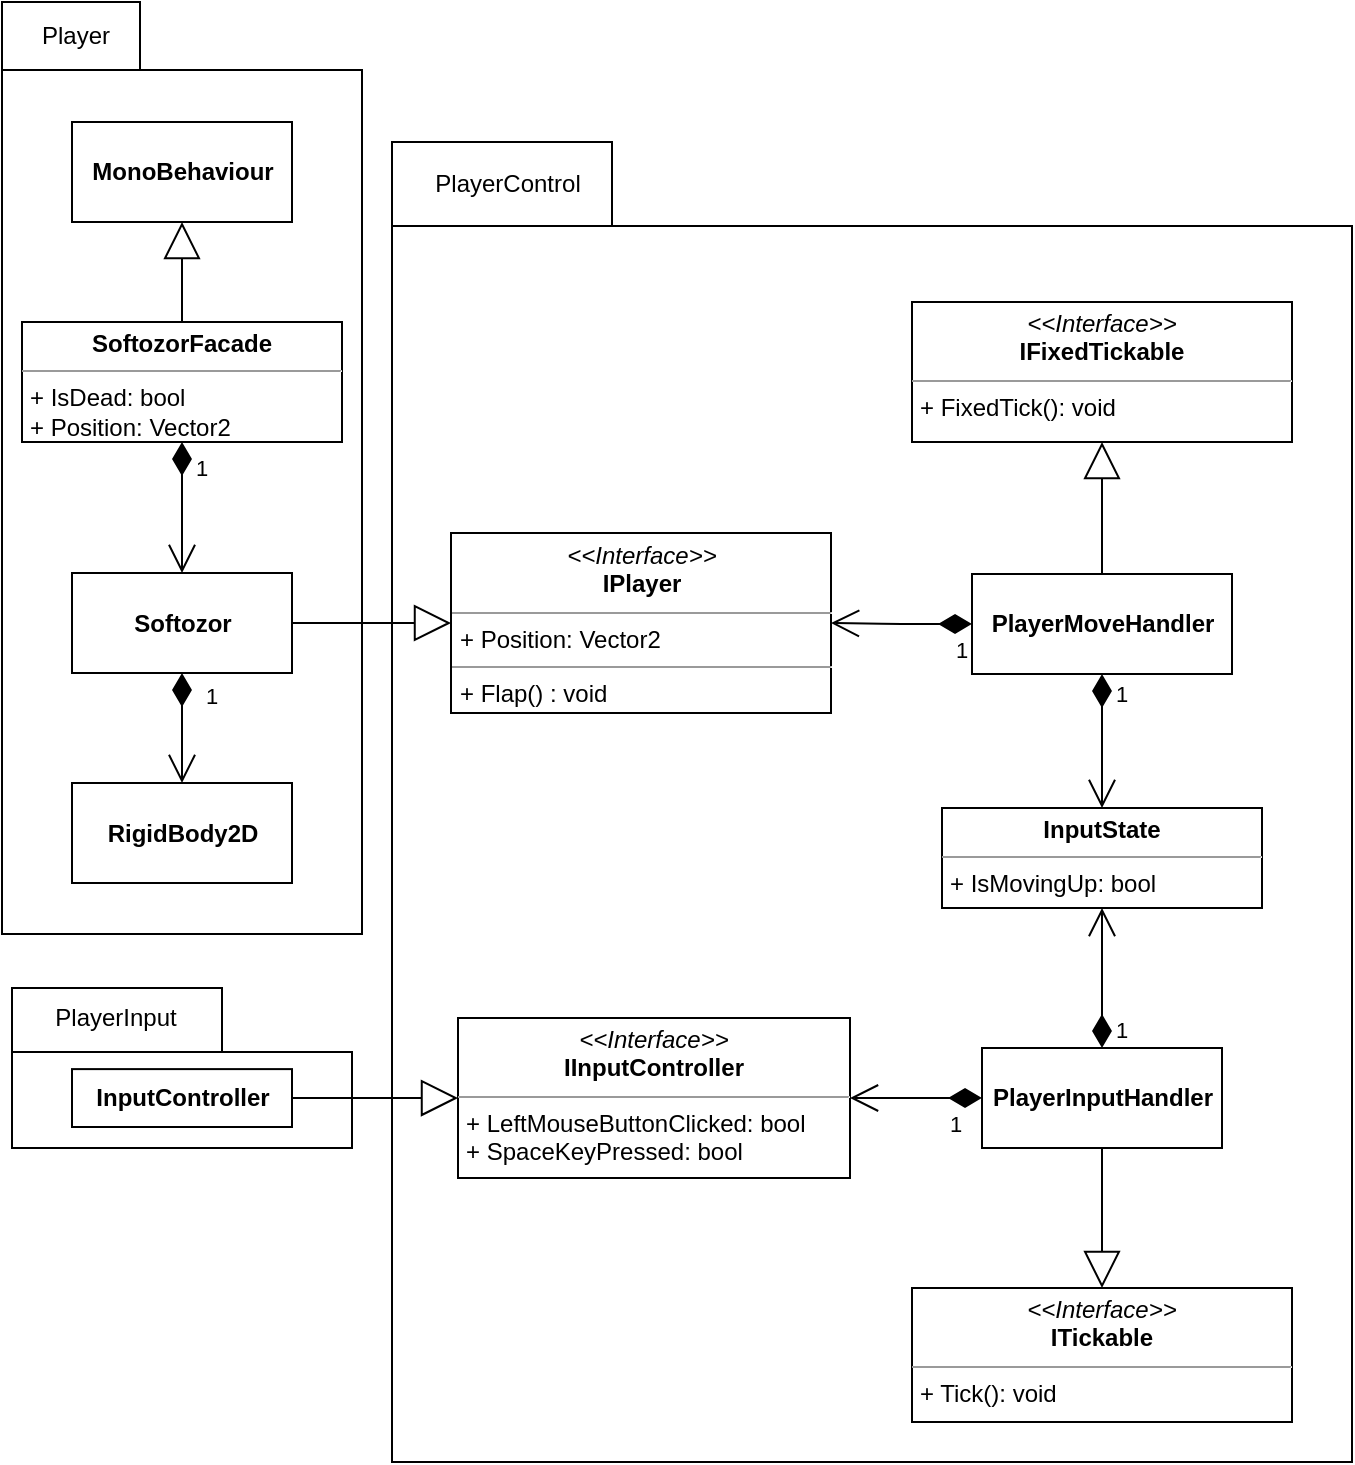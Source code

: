 <mxfile version="10.9.8" type="github"><diagram id="5QWx70jjApaeoW6ejvCs" name="Page-1"><mxGraphModel dx="1422" dy="764" grid="1" gridSize="10" guides="1" tooltips="1" connect="1" arrows="1" fold="1" page="1" pageScale="1" pageWidth="850" pageHeight="1100" math="0" shadow="0"><root><mxCell id="0"/><mxCell id="1" parent="0"/><mxCell id="ToaXeqqIe8jcYbMbpF-4-21" value="" style="group" parent="1" vertex="1" connectable="0"><mxGeometry x="320" y="100" width="480" height="660" as="geometry"/></mxCell><mxCell id="ToaXeqqIe8jcYbMbpF-4-19" value="" style="shape=folder;fontStyle=1;spacingTop=10;tabWidth=110;tabHeight=42;tabPosition=left;html=1;" parent="ToaXeqqIe8jcYbMbpF-4-21" vertex="1"><mxGeometry width="480" height="660" as="geometry"/></mxCell><mxCell id="ToaXeqqIe8jcYbMbpF-4-20" value="PlayerControl" style="text;html=1;strokeColor=none;fillColor=none;align=center;verticalAlign=middle;whiteSpace=wrap;rounded=0;" parent="ToaXeqqIe8jcYbMbpF-4-21" vertex="1"><mxGeometry x="27.575" y="6" width="59.836" height="30" as="geometry"/></mxCell><mxCell id="ToaXeqqIe8jcYbMbpF-4-16" value="&lt;p style=&quot;margin: 0px ; margin-top: 4px ; text-align: center&quot;&gt;&lt;i&gt;&amp;lt;&amp;lt;Interface&amp;gt;&amp;gt;&lt;/i&gt;&lt;br&gt;&lt;b&gt;IInputController&lt;/b&gt;&lt;/p&gt;&lt;hr size=&quot;1&quot;&gt;&lt;p style=&quot;margin: 0px ; margin-left: 4px&quot;&gt;+ LeftMouseButtonClicked: bool&lt;br&gt;+ SpaceKeyPressed: bool&lt;/p&gt;" style="verticalAlign=top;align=left;overflow=fill;fontSize=12;fontFamily=Helvetica;html=1;" parent="ToaXeqqIe8jcYbMbpF-4-21" vertex="1"><mxGeometry x="33" y="438" width="196" height="80" as="geometry"/></mxCell><mxCell id="sqRLTa8gp-3EBymDpfs5-2" value="&lt;p style=&quot;margin: 0px ; margin-top: 4px ; text-align: center&quot;&gt;&lt;i&gt;&amp;lt;&amp;lt;Interface&amp;gt;&amp;gt;&lt;/i&gt;&lt;br&gt;&lt;b&gt;IPlayer&lt;/b&gt;&lt;/p&gt;&lt;hr size=&quot;1&quot;&gt;&lt;p style=&quot;margin: 0px ; margin-left: 4px&quot;&gt;+ Position: Vector2&lt;br&gt;&lt;/p&gt;&lt;hr size=&quot;1&quot;&gt;&lt;p style=&quot;margin: 0px ; margin-left: 4px&quot;&gt;+ Flap() : void&lt;br&gt;&lt;br&gt;&lt;/p&gt;" style="verticalAlign=top;align=left;overflow=fill;fontSize=12;fontFamily=Helvetica;html=1;" vertex="1" parent="ToaXeqqIe8jcYbMbpF-4-21"><mxGeometry x="29.5" y="195.5" width="190" height="90" as="geometry"/></mxCell><mxCell id="ToaXeqqIe8jcYbMbpF-4-5" value="&lt;b&gt;PlayerMoveHandler&lt;/b&gt;" style="html=1;" parent="1" vertex="1"><mxGeometry x="610" y="316" width="130" height="50" as="geometry"/></mxCell><mxCell id="ToaXeqqIe8jcYbMbpF-4-6" value="&lt;p style=&quot;margin: 0px ; margin-top: 4px ; text-align: center&quot;&gt;&lt;i&gt;&amp;lt;&amp;lt;Interface&amp;gt;&amp;gt;&lt;/i&gt;&lt;br&gt;&lt;b&gt;IFixedTickable&lt;/b&gt;&lt;/p&gt;&lt;hr size=&quot;1&quot;&gt;&lt;p style=&quot;margin: 0px ; margin-left: 4px&quot;&gt;&lt;/p&gt;&lt;p style=&quot;margin: 0px ; margin-left: 4px&quot;&gt;+ FixedTick(): void&lt;br&gt;&lt;br&gt;&lt;/p&gt;" style="verticalAlign=top;align=left;overflow=fill;fontSize=12;fontFamily=Helvetica;html=1;" parent="1" vertex="1"><mxGeometry x="580" y="180" width="190" height="70" as="geometry"/></mxCell><mxCell id="ToaXeqqIe8jcYbMbpF-4-7" value="" style="endArrow=block;endSize=16;endFill=0;html=1;entryX=0.5;entryY=1;entryDx=0;entryDy=0;" parent="1" source="ToaXeqqIe8jcYbMbpF-4-5" target="ToaXeqqIe8jcYbMbpF-4-6" edge="1"><mxGeometry width="160" relative="1" as="geometry"><mxPoint x="675" y="153" as="sourcePoint"/><mxPoint x="675" y="153" as="targetPoint"/></mxGeometry></mxCell><mxCell id="ToaXeqqIe8jcYbMbpF-4-8" value="1" style="endArrow=open;html=1;endSize=12;startArrow=diamondThin;startSize=14;startFill=1;edgeStyle=orthogonalEdgeStyle;align=left;verticalAlign=bottom;entryX=1;entryY=0.5;entryDx=0;entryDy=0;" parent="1" source="ToaXeqqIe8jcYbMbpF-4-5" target="sqRLTa8gp-3EBymDpfs5-2" edge="1"><mxGeometry x="-0.724" y="22" relative="1" as="geometry"><mxPoint x="60" y="338" as="sourcePoint"/><mxPoint x="540" y="339" as="targetPoint"/><mxPoint as="offset"/></mxGeometry></mxCell><mxCell id="ToaXeqqIe8jcYbMbpF-4-9" value="&lt;p style=&quot;margin: 0px ; margin-top: 4px ; text-align: center&quot;&gt;&lt;b&gt;InputState&lt;/b&gt;&lt;/p&gt;&lt;hr size=&quot;1&quot;&gt;&lt;p style=&quot;margin: 0px ; margin-left: 4px&quot;&gt;+ IsMovingUp: bool&lt;/p&gt;" style="verticalAlign=top;align=left;overflow=fill;fontSize=12;fontFamily=Helvetica;html=1;" parent="1" vertex="1"><mxGeometry x="595" y="433" width="160" height="50" as="geometry"/></mxCell><mxCell id="ToaXeqqIe8jcYbMbpF-4-10" value="1" style="endArrow=open;html=1;endSize=12;startArrow=diamondThin;startSize=14;startFill=1;edgeStyle=orthogonalEdgeStyle;align=left;verticalAlign=bottom;entryX=0.5;entryY=0;entryDx=0;entryDy=0;" parent="1" source="ToaXeqqIe8jcYbMbpF-4-5" target="ToaXeqqIe8jcYbMbpF-4-9" edge="1"><mxGeometry x="-0.432" y="5" relative="1" as="geometry"><mxPoint x="675" y="363" as="sourcePoint"/><mxPoint x="675" y="523" as="targetPoint"/><mxPoint as="offset"/></mxGeometry></mxCell><mxCell id="ToaXeqqIe8jcYbMbpF-4-11" value="&lt;b&gt;PlayerInputHandler&lt;/b&gt;" style="html=1;" parent="1" vertex="1"><mxGeometry x="615" y="553" width="120" height="50" as="geometry"/></mxCell><mxCell id="ToaXeqqIe8jcYbMbpF-4-12" value="&lt;p style=&quot;margin: 0px ; margin-top: 4px ; text-align: center&quot;&gt;&lt;i&gt;&amp;lt;&amp;lt;Interface&amp;gt;&amp;gt;&lt;/i&gt;&lt;br&gt;&lt;b&gt;ITickable&lt;/b&gt;&lt;/p&gt;&lt;hr size=&quot;1&quot;&gt;&lt;p style=&quot;margin: 0px ; margin-left: 4px&quot;&gt;&lt;/p&gt;&lt;p style=&quot;margin: 0px ; margin-left: 4px&quot;&gt;+ Tick(): void&lt;br&gt;&lt;br&gt;&lt;/p&gt;" style="verticalAlign=top;align=left;overflow=fill;fontSize=12;fontFamily=Helvetica;html=1;" parent="1" vertex="1"><mxGeometry x="580" y="673" width="190" height="67" as="geometry"/></mxCell><mxCell id="ToaXeqqIe8jcYbMbpF-4-13" value="" style="endArrow=block;endSize=16;endFill=0;html=1;entryX=0.5;entryY=0;entryDx=0;entryDy=0;" parent="1" source="ToaXeqqIe8jcYbMbpF-4-11" target="ToaXeqqIe8jcYbMbpF-4-12" edge="1"><mxGeometry width="160" relative="1" as="geometry"><mxPoint x="675" y="603" as="sourcePoint"/><mxPoint x="675" y="763" as="targetPoint"/></mxGeometry></mxCell><mxCell id="ToaXeqqIe8jcYbMbpF-4-14" value="1" style="endArrow=open;html=1;endSize=12;startArrow=diamondThin;startSize=14;startFill=1;edgeStyle=orthogonalEdgeStyle;align=left;verticalAlign=bottom;entryX=0.5;entryY=1;entryDx=0;entryDy=0;" parent="1" source="ToaXeqqIe8jcYbMbpF-4-11" target="ToaXeqqIe8jcYbMbpF-4-9" edge="1"><mxGeometry x="-1" y="-5" relative="1" as="geometry"><mxPoint x="675" y="393" as="sourcePoint"/><mxPoint x="675" y="393" as="targetPoint"/><mxPoint as="offset"/></mxGeometry></mxCell><mxCell id="ToaXeqqIe8jcYbMbpF-4-18" value="1" style="endArrow=open;html=1;endSize=12;startArrow=diamondThin;startSize=14;startFill=1;edgeStyle=orthogonalEdgeStyle;align=left;verticalAlign=bottom;entryX=1;entryY=0.5;entryDx=0;entryDy=0;" parent="1" source="ToaXeqqIe8jcYbMbpF-4-11" target="ToaXeqqIe8jcYbMbpF-4-16" edge="1"><mxGeometry x="-0.455" y="22" relative="1" as="geometry"><mxPoint x="735" y="578" as="sourcePoint"/><mxPoint x="790" y="540" as="targetPoint"/><mxPoint as="offset"/></mxGeometry></mxCell><mxCell id="ftJzbBy8Dw-CF54YHf7u-1" value="" style="group" parent="1" vertex="1" connectable="0"><mxGeometry x="130" y="523" width="170" height="110" as="geometry"/></mxCell><mxCell id="ToaXeqqIe8jcYbMbpF-4-26" value="" style="group" parent="ftJzbBy8Dw-CF54YHf7u-1" vertex="1" connectable="0"><mxGeometry width="170" height="110" as="geometry"/></mxCell><mxCell id="ToaXeqqIe8jcYbMbpF-4-24" value="" style="shape=folder;fontStyle=1;spacingTop=10;tabWidth=105;tabHeight=32;tabPosition=left;html=1;" parent="ToaXeqqIe8jcYbMbpF-4-26" vertex="1"><mxGeometry width="170" height="80" as="geometry"/></mxCell><mxCell id="ToaXeqqIe8jcYbMbpF-4-25" value="PlayerInput" style="text;html=1;strokeColor=none;fillColor=none;align=center;verticalAlign=middle;whiteSpace=wrap;rounded=0;" parent="ToaXeqqIe8jcYbMbpF-4-26" vertex="1"><mxGeometry x="39.087" y="11.66" width="25.5" height="7.029" as="geometry"/></mxCell><mxCell id="ToaXeqqIe8jcYbMbpF-4-15" value="&lt;b&gt;InputController&lt;/b&gt;" style="html=1;" parent="ToaXeqqIe8jcYbMbpF-4-26" vertex="1"><mxGeometry x="30" y="40.553" width="110" height="28.947" as="geometry"/></mxCell><mxCell id="ftJzbBy8Dw-CF54YHf7u-2" value="" style="group" parent="1" vertex="1" connectable="0"><mxGeometry x="125" y="30" width="180" height="466" as="geometry"/></mxCell><mxCell id="ToaXeqqIe8jcYbMbpF-4-29" value="" style="group" parent="ftJzbBy8Dw-CF54YHf7u-2" vertex="1" connectable="0"><mxGeometry width="180" height="466" as="geometry"/></mxCell><mxCell id="ToaXeqqIe8jcYbMbpF-4-27" value="" style="shape=folder;fontStyle=1;spacingTop=10;tabWidth=69;tabHeight=34;tabPosition=left;html=1;" parent="ToaXeqqIe8jcYbMbpF-4-29" vertex="1"><mxGeometry width="180" height="466" as="geometry"/></mxCell><mxCell id="ToaXeqqIe8jcYbMbpF-4-28" value="Player" style="text;html=1;strokeColor=none;fillColor=none;align=center;verticalAlign=middle;whiteSpace=wrap;rounded=0;" parent="ToaXeqqIe8jcYbMbpF-4-29" vertex="1"><mxGeometry x="23.65" y="4.869" width="26.277" height="25.189" as="geometry"/></mxCell><mxCell id="30jlNqiew2P9EfyA5AzQ-1" value="&lt;b&gt;MonoBehaviour&lt;/b&gt;" style="html=1;" parent="ftJzbBy8Dw-CF54YHf7u-2" vertex="1"><mxGeometry x="35" y="60" width="110" height="50" as="geometry"/></mxCell><mxCell id="30jlNqiew2P9EfyA5AzQ-2" value="&lt;p style=&quot;margin: 0px ; margin-top: 4px ; text-align: center&quot;&gt;&lt;b&gt;SoftozorFacade&lt;/b&gt;&lt;/p&gt;&lt;hr size=&quot;1&quot;&gt;&lt;p style=&quot;margin: 0px ; margin-left: 4px&quot;&gt;+ IsDead: bool&lt;/p&gt;&lt;p style=&quot;margin: 0px ; margin-left: 4px&quot;&gt;+ Position: Vector2&lt;/p&gt;&lt;hr size=&quot;1&quot;&gt;&lt;p style=&quot;margin: 0px ; margin-left: 4px&quot;&gt;+ method(): Type&lt;/p&gt;" style="verticalAlign=top;align=left;overflow=fill;fontSize=12;fontFamily=Helvetica;html=1;" parent="ftJzbBy8Dw-CF54YHf7u-2" vertex="1"><mxGeometry x="10" y="160" width="160" height="60" as="geometry"/></mxCell><mxCell id="30jlNqiew2P9EfyA5AzQ-4" value="&lt;b&gt;Softozor&lt;/b&gt;" style="html=1;" parent="ftJzbBy8Dw-CF54YHf7u-2" vertex="1"><mxGeometry x="35" y="285.5" width="110" height="50" as="geometry"/></mxCell><mxCell id="30jlNqiew2P9EfyA5AzQ-6" value="&lt;b&gt;RigidBody2D&lt;/b&gt;" style="html=1;" parent="ftJzbBy8Dw-CF54YHf7u-2" vertex="1"><mxGeometry x="35" y="390.5" width="110" height="50" as="geometry"/></mxCell><mxCell id="30jlNqiew2P9EfyA5AzQ-7" value="" style="endArrow=block;endSize=16;endFill=0;html=1;" parent="ftJzbBy8Dw-CF54YHf7u-2" source="30jlNqiew2P9EfyA5AzQ-2" target="30jlNqiew2P9EfyA5AzQ-1" edge="1"><mxGeometry width="160" relative="1" as="geometry"><mxPoint x="90" y="-20" as="sourcePoint"/><mxPoint x="90" y="-20" as="targetPoint"/></mxGeometry></mxCell><mxCell id="30jlNqiew2P9EfyA5AzQ-8" value="1" style="endArrow=open;html=1;endSize=12;startArrow=diamondThin;startSize=14;startFill=1;edgeStyle=orthogonalEdgeStyle;align=left;verticalAlign=bottom;entryX=0.5;entryY=0;entryDx=0;entryDy=0;" parent="ftJzbBy8Dw-CF54YHf7u-2" source="30jlNqiew2P9EfyA5AzQ-2" target="30jlNqiew2P9EfyA5AzQ-4" edge="1"><mxGeometry y="12" relative="1" as="geometry"><mxPoint x="90" y="220" as="sourcePoint"/><mxPoint x="60" y="270" as="targetPoint"/><mxPoint x="-7" y="-11" as="offset"/></mxGeometry></mxCell><mxCell id="30jlNqiew2P9EfyA5AzQ-9" value="1" style="endArrow=open;html=1;endSize=12;startArrow=diamondThin;startSize=14;startFill=1;edgeStyle=orthogonalEdgeStyle;align=left;verticalAlign=bottom;entryX=0.5;entryY=0;entryDx=0;entryDy=0;" parent="ftJzbBy8Dw-CF54YHf7u-2" source="30jlNqiew2P9EfyA5AzQ-4" target="30jlNqiew2P9EfyA5AzQ-6" edge="1"><mxGeometry x="-0.273" y="10" relative="1" as="geometry"><mxPoint x="145" y="215.5" as="sourcePoint"/><mxPoint x="305" y="215.5" as="targetPoint"/><mxPoint as="offset"/></mxGeometry></mxCell><mxCell id="ToaXeqqIe8jcYbMbpF-4-17" value="" style="endArrow=block;endSize=16;endFill=0;html=1;entryX=0;entryY=0.5;entryDx=0;entryDy=0;exitX=1;exitY=0.5;exitDx=0;exitDy=0;" parent="1" source="ToaXeqqIe8jcYbMbpF-4-15" target="ToaXeqqIe8jcYbMbpF-4-16" edge="1"><mxGeometry width="160" relative="1" as="geometry"><mxPoint x="930" y="578" as="sourcePoint"/><mxPoint x="1090" y="578" as="targetPoint"/></mxGeometry></mxCell><mxCell id="30jlNqiew2P9EfyA5AzQ-10" value="" style="endArrow=block;endSize=16;endFill=0;html=1;entryX=0;entryY=0.5;entryDx=0;entryDy=0;" parent="1" source="30jlNqiew2P9EfyA5AzQ-4" target="sqRLTa8gp-3EBymDpfs5-2" edge="1"><mxGeometry width="160" relative="1" as="geometry"><mxPoint x="170" y="363" as="sourcePoint"/><mxPoint x="350" y="339" as="targetPoint"/></mxGeometry></mxCell></root></mxGraphModel></diagram></mxfile>